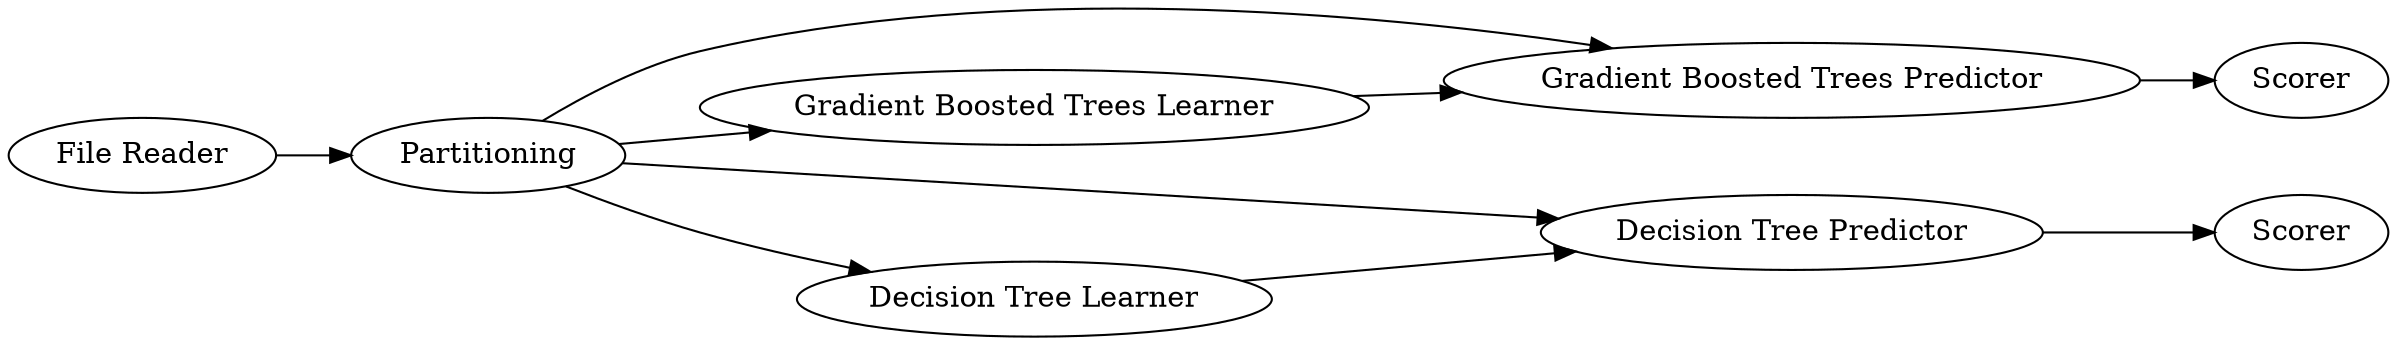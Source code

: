 digraph {
	7 -> 8
	4 -> 5
	3 -> 4
	2 -> 6
	2 -> 7
	1 -> 2
	2 -> 3
	6 -> 7
	2 -> 4
	5 [label=Scorer]
	1 [label="File Reader"]
	7 [label="Gradient Boosted Trees Predictor"]
	4 [label="Decision Tree Predictor"]
	6 [label="Gradient Boosted Trees Learner"]
	8 [label=Scorer]
	3 [label="Decision Tree Learner"]
	2 [label=Partitioning]
	rankdir=LR
}
